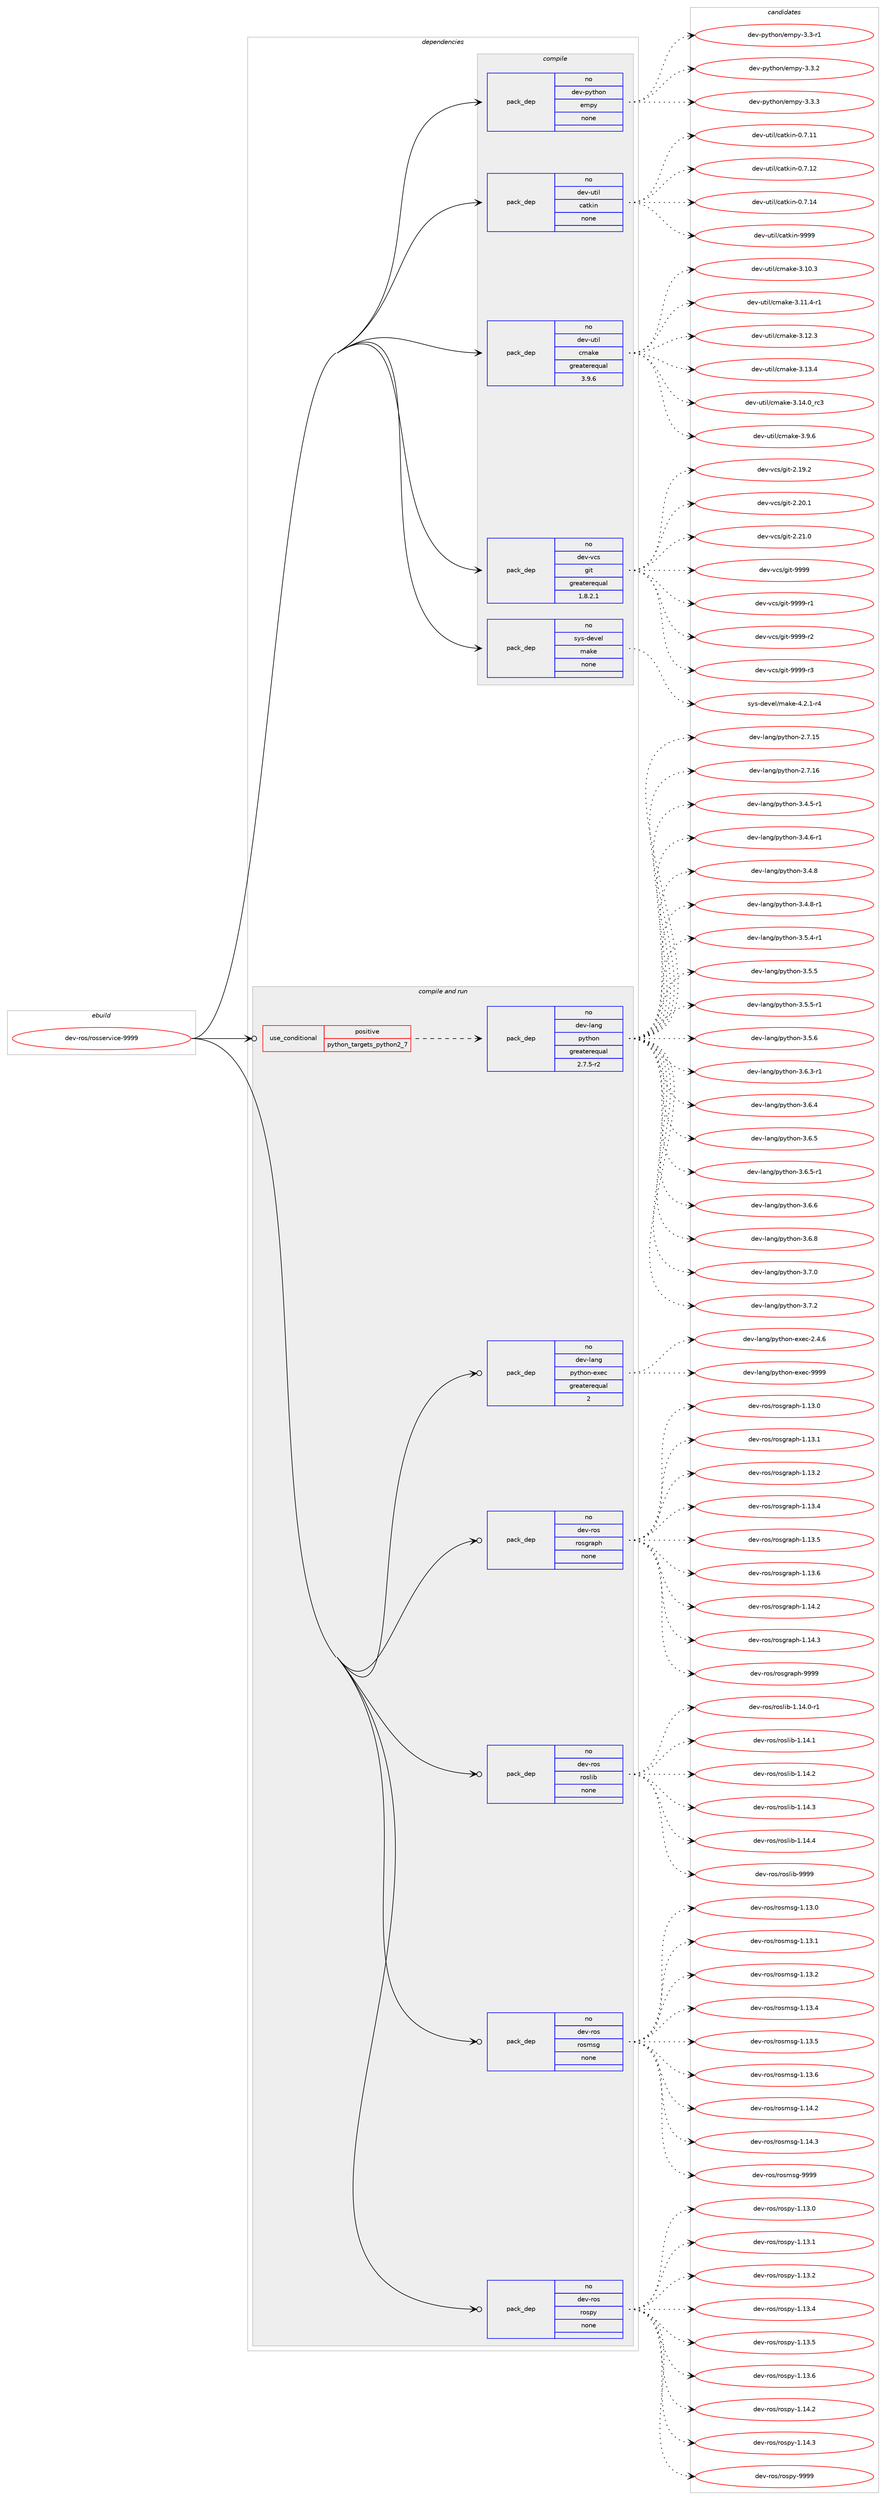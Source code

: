digraph prolog {

# *************
# Graph options
# *************

newrank=true;
concentrate=true;
compound=true;
graph [rankdir=LR,fontname=Helvetica,fontsize=10,ranksep=1.5];#, ranksep=2.5, nodesep=0.2];
edge  [arrowhead=vee];
node  [fontname=Helvetica,fontsize=10];

# **********
# The ebuild
# **********

subgraph cluster_leftcol {
color=gray;
rank=same;
label=<<i>ebuild</i>>;
id [label="dev-ros/rosservice-9999", color=red, width=4, href="../dev-ros/rosservice-9999.svg"];
}

# ****************
# The dependencies
# ****************

subgraph cluster_midcol {
color=gray;
label=<<i>dependencies</i>>;
subgraph cluster_compile {
fillcolor="#eeeeee";
style=filled;
label=<<i>compile</i>>;
subgraph pack1054450 {
dependency1468208 [label=<<TABLE BORDER="0" CELLBORDER="1" CELLSPACING="0" CELLPADDING="4" WIDTH="220"><TR><TD ROWSPAN="6" CELLPADDING="30">pack_dep</TD></TR><TR><TD WIDTH="110">no</TD></TR><TR><TD>dev-python</TD></TR><TR><TD>empy</TD></TR><TR><TD>none</TD></TR><TR><TD></TD></TR></TABLE>>, shape=none, color=blue];
}
id:e -> dependency1468208:w [weight=20,style="solid",arrowhead="vee"];
subgraph pack1054451 {
dependency1468209 [label=<<TABLE BORDER="0" CELLBORDER="1" CELLSPACING="0" CELLPADDING="4" WIDTH="220"><TR><TD ROWSPAN="6" CELLPADDING="30">pack_dep</TD></TR><TR><TD WIDTH="110">no</TD></TR><TR><TD>dev-util</TD></TR><TR><TD>catkin</TD></TR><TR><TD>none</TD></TR><TR><TD></TD></TR></TABLE>>, shape=none, color=blue];
}
id:e -> dependency1468209:w [weight=20,style="solid",arrowhead="vee"];
subgraph pack1054452 {
dependency1468210 [label=<<TABLE BORDER="0" CELLBORDER="1" CELLSPACING="0" CELLPADDING="4" WIDTH="220"><TR><TD ROWSPAN="6" CELLPADDING="30">pack_dep</TD></TR><TR><TD WIDTH="110">no</TD></TR><TR><TD>dev-util</TD></TR><TR><TD>cmake</TD></TR><TR><TD>greaterequal</TD></TR><TR><TD>3.9.6</TD></TR></TABLE>>, shape=none, color=blue];
}
id:e -> dependency1468210:w [weight=20,style="solid",arrowhead="vee"];
subgraph pack1054453 {
dependency1468211 [label=<<TABLE BORDER="0" CELLBORDER="1" CELLSPACING="0" CELLPADDING="4" WIDTH="220"><TR><TD ROWSPAN="6" CELLPADDING="30">pack_dep</TD></TR><TR><TD WIDTH="110">no</TD></TR><TR><TD>dev-vcs</TD></TR><TR><TD>git</TD></TR><TR><TD>greaterequal</TD></TR><TR><TD>1.8.2.1</TD></TR></TABLE>>, shape=none, color=blue];
}
id:e -> dependency1468211:w [weight=20,style="solid",arrowhead="vee"];
subgraph pack1054454 {
dependency1468212 [label=<<TABLE BORDER="0" CELLBORDER="1" CELLSPACING="0" CELLPADDING="4" WIDTH="220"><TR><TD ROWSPAN="6" CELLPADDING="30">pack_dep</TD></TR><TR><TD WIDTH="110">no</TD></TR><TR><TD>sys-devel</TD></TR><TR><TD>make</TD></TR><TR><TD>none</TD></TR><TR><TD></TD></TR></TABLE>>, shape=none, color=blue];
}
id:e -> dependency1468212:w [weight=20,style="solid",arrowhead="vee"];
}
subgraph cluster_compileandrun {
fillcolor="#eeeeee";
style=filled;
label=<<i>compile and run</i>>;
subgraph cond390368 {
dependency1468213 [label=<<TABLE BORDER="0" CELLBORDER="1" CELLSPACING="0" CELLPADDING="4"><TR><TD ROWSPAN="3" CELLPADDING="10">use_conditional</TD></TR><TR><TD>positive</TD></TR><TR><TD>python_targets_python2_7</TD></TR></TABLE>>, shape=none, color=red];
subgraph pack1054455 {
dependency1468214 [label=<<TABLE BORDER="0" CELLBORDER="1" CELLSPACING="0" CELLPADDING="4" WIDTH="220"><TR><TD ROWSPAN="6" CELLPADDING="30">pack_dep</TD></TR><TR><TD WIDTH="110">no</TD></TR><TR><TD>dev-lang</TD></TR><TR><TD>python</TD></TR><TR><TD>greaterequal</TD></TR><TR><TD>2.7.5-r2</TD></TR></TABLE>>, shape=none, color=blue];
}
dependency1468213:e -> dependency1468214:w [weight=20,style="dashed",arrowhead="vee"];
}
id:e -> dependency1468213:w [weight=20,style="solid",arrowhead="odotvee"];
subgraph pack1054456 {
dependency1468215 [label=<<TABLE BORDER="0" CELLBORDER="1" CELLSPACING="0" CELLPADDING="4" WIDTH="220"><TR><TD ROWSPAN="6" CELLPADDING="30">pack_dep</TD></TR><TR><TD WIDTH="110">no</TD></TR><TR><TD>dev-lang</TD></TR><TR><TD>python-exec</TD></TR><TR><TD>greaterequal</TD></TR><TR><TD>2</TD></TR></TABLE>>, shape=none, color=blue];
}
id:e -> dependency1468215:w [weight=20,style="solid",arrowhead="odotvee"];
subgraph pack1054457 {
dependency1468216 [label=<<TABLE BORDER="0" CELLBORDER="1" CELLSPACING="0" CELLPADDING="4" WIDTH="220"><TR><TD ROWSPAN="6" CELLPADDING="30">pack_dep</TD></TR><TR><TD WIDTH="110">no</TD></TR><TR><TD>dev-ros</TD></TR><TR><TD>rosgraph</TD></TR><TR><TD>none</TD></TR><TR><TD></TD></TR></TABLE>>, shape=none, color=blue];
}
id:e -> dependency1468216:w [weight=20,style="solid",arrowhead="odotvee"];
subgraph pack1054458 {
dependency1468217 [label=<<TABLE BORDER="0" CELLBORDER="1" CELLSPACING="0" CELLPADDING="4" WIDTH="220"><TR><TD ROWSPAN="6" CELLPADDING="30">pack_dep</TD></TR><TR><TD WIDTH="110">no</TD></TR><TR><TD>dev-ros</TD></TR><TR><TD>roslib</TD></TR><TR><TD>none</TD></TR><TR><TD></TD></TR></TABLE>>, shape=none, color=blue];
}
id:e -> dependency1468217:w [weight=20,style="solid",arrowhead="odotvee"];
subgraph pack1054459 {
dependency1468218 [label=<<TABLE BORDER="0" CELLBORDER="1" CELLSPACING="0" CELLPADDING="4" WIDTH="220"><TR><TD ROWSPAN="6" CELLPADDING="30">pack_dep</TD></TR><TR><TD WIDTH="110">no</TD></TR><TR><TD>dev-ros</TD></TR><TR><TD>rosmsg</TD></TR><TR><TD>none</TD></TR><TR><TD></TD></TR></TABLE>>, shape=none, color=blue];
}
id:e -> dependency1468218:w [weight=20,style="solid",arrowhead="odotvee"];
subgraph pack1054460 {
dependency1468219 [label=<<TABLE BORDER="0" CELLBORDER="1" CELLSPACING="0" CELLPADDING="4" WIDTH="220"><TR><TD ROWSPAN="6" CELLPADDING="30">pack_dep</TD></TR><TR><TD WIDTH="110">no</TD></TR><TR><TD>dev-ros</TD></TR><TR><TD>rospy</TD></TR><TR><TD>none</TD></TR><TR><TD></TD></TR></TABLE>>, shape=none, color=blue];
}
id:e -> dependency1468219:w [weight=20,style="solid",arrowhead="odotvee"];
}
subgraph cluster_run {
fillcolor="#eeeeee";
style=filled;
label=<<i>run</i>>;
}
}

# **************
# The candidates
# **************

subgraph cluster_choices {
rank=same;
color=gray;
label=<<i>candidates</i>>;

subgraph choice1054450 {
color=black;
nodesep=1;
choice1001011184511212111610411111047101109112121455146514511449 [label="dev-python/empy-3.3-r1", color=red, width=4,href="../dev-python/empy-3.3-r1.svg"];
choice1001011184511212111610411111047101109112121455146514650 [label="dev-python/empy-3.3.2", color=red, width=4,href="../dev-python/empy-3.3.2.svg"];
choice1001011184511212111610411111047101109112121455146514651 [label="dev-python/empy-3.3.3", color=red, width=4,href="../dev-python/empy-3.3.3.svg"];
dependency1468208:e -> choice1001011184511212111610411111047101109112121455146514511449:w [style=dotted,weight="100"];
dependency1468208:e -> choice1001011184511212111610411111047101109112121455146514650:w [style=dotted,weight="100"];
dependency1468208:e -> choice1001011184511212111610411111047101109112121455146514651:w [style=dotted,weight="100"];
}
subgraph choice1054451 {
color=black;
nodesep=1;
choice1001011184511711610510847999711610710511045484655464949 [label="dev-util/catkin-0.7.11", color=red, width=4,href="../dev-util/catkin-0.7.11.svg"];
choice1001011184511711610510847999711610710511045484655464950 [label="dev-util/catkin-0.7.12", color=red, width=4,href="../dev-util/catkin-0.7.12.svg"];
choice1001011184511711610510847999711610710511045484655464952 [label="dev-util/catkin-0.7.14", color=red, width=4,href="../dev-util/catkin-0.7.14.svg"];
choice100101118451171161051084799971161071051104557575757 [label="dev-util/catkin-9999", color=red, width=4,href="../dev-util/catkin-9999.svg"];
dependency1468209:e -> choice1001011184511711610510847999711610710511045484655464949:w [style=dotted,weight="100"];
dependency1468209:e -> choice1001011184511711610510847999711610710511045484655464950:w [style=dotted,weight="100"];
dependency1468209:e -> choice1001011184511711610510847999711610710511045484655464952:w [style=dotted,weight="100"];
dependency1468209:e -> choice100101118451171161051084799971161071051104557575757:w [style=dotted,weight="100"];
}
subgraph choice1054452 {
color=black;
nodesep=1;
choice1001011184511711610510847991099710710145514649484651 [label="dev-util/cmake-3.10.3", color=red, width=4,href="../dev-util/cmake-3.10.3.svg"];
choice10010111845117116105108479910997107101455146494946524511449 [label="dev-util/cmake-3.11.4-r1", color=red, width=4,href="../dev-util/cmake-3.11.4-r1.svg"];
choice1001011184511711610510847991099710710145514649504651 [label="dev-util/cmake-3.12.3", color=red, width=4,href="../dev-util/cmake-3.12.3.svg"];
choice1001011184511711610510847991099710710145514649514652 [label="dev-util/cmake-3.13.4", color=red, width=4,href="../dev-util/cmake-3.13.4.svg"];
choice1001011184511711610510847991099710710145514649524648951149951 [label="dev-util/cmake-3.14.0_rc3", color=red, width=4,href="../dev-util/cmake-3.14.0_rc3.svg"];
choice10010111845117116105108479910997107101455146574654 [label="dev-util/cmake-3.9.6", color=red, width=4,href="../dev-util/cmake-3.9.6.svg"];
dependency1468210:e -> choice1001011184511711610510847991099710710145514649484651:w [style=dotted,weight="100"];
dependency1468210:e -> choice10010111845117116105108479910997107101455146494946524511449:w [style=dotted,weight="100"];
dependency1468210:e -> choice1001011184511711610510847991099710710145514649504651:w [style=dotted,weight="100"];
dependency1468210:e -> choice1001011184511711610510847991099710710145514649514652:w [style=dotted,weight="100"];
dependency1468210:e -> choice1001011184511711610510847991099710710145514649524648951149951:w [style=dotted,weight="100"];
dependency1468210:e -> choice10010111845117116105108479910997107101455146574654:w [style=dotted,weight="100"];
}
subgraph choice1054453 {
color=black;
nodesep=1;
choice10010111845118991154710310511645504649574650 [label="dev-vcs/git-2.19.2", color=red, width=4,href="../dev-vcs/git-2.19.2.svg"];
choice10010111845118991154710310511645504650484649 [label="dev-vcs/git-2.20.1", color=red, width=4,href="../dev-vcs/git-2.20.1.svg"];
choice10010111845118991154710310511645504650494648 [label="dev-vcs/git-2.21.0", color=red, width=4,href="../dev-vcs/git-2.21.0.svg"];
choice1001011184511899115471031051164557575757 [label="dev-vcs/git-9999", color=red, width=4,href="../dev-vcs/git-9999.svg"];
choice10010111845118991154710310511645575757574511449 [label="dev-vcs/git-9999-r1", color=red, width=4,href="../dev-vcs/git-9999-r1.svg"];
choice10010111845118991154710310511645575757574511450 [label="dev-vcs/git-9999-r2", color=red, width=4,href="../dev-vcs/git-9999-r2.svg"];
choice10010111845118991154710310511645575757574511451 [label="dev-vcs/git-9999-r3", color=red, width=4,href="../dev-vcs/git-9999-r3.svg"];
dependency1468211:e -> choice10010111845118991154710310511645504649574650:w [style=dotted,weight="100"];
dependency1468211:e -> choice10010111845118991154710310511645504650484649:w [style=dotted,weight="100"];
dependency1468211:e -> choice10010111845118991154710310511645504650494648:w [style=dotted,weight="100"];
dependency1468211:e -> choice1001011184511899115471031051164557575757:w [style=dotted,weight="100"];
dependency1468211:e -> choice10010111845118991154710310511645575757574511449:w [style=dotted,weight="100"];
dependency1468211:e -> choice10010111845118991154710310511645575757574511450:w [style=dotted,weight="100"];
dependency1468211:e -> choice10010111845118991154710310511645575757574511451:w [style=dotted,weight="100"];
}
subgraph choice1054454 {
color=black;
nodesep=1;
choice1151211154510010111810110847109971071014552465046494511452 [label="sys-devel/make-4.2.1-r4", color=red, width=4,href="../sys-devel/make-4.2.1-r4.svg"];
dependency1468212:e -> choice1151211154510010111810110847109971071014552465046494511452:w [style=dotted,weight="100"];
}
subgraph choice1054455 {
color=black;
nodesep=1;
choice10010111845108971101034711212111610411111045504655464953 [label="dev-lang/python-2.7.15", color=red, width=4,href="../dev-lang/python-2.7.15.svg"];
choice10010111845108971101034711212111610411111045504655464954 [label="dev-lang/python-2.7.16", color=red, width=4,href="../dev-lang/python-2.7.16.svg"];
choice1001011184510897110103471121211161041111104551465246534511449 [label="dev-lang/python-3.4.5-r1", color=red, width=4,href="../dev-lang/python-3.4.5-r1.svg"];
choice1001011184510897110103471121211161041111104551465246544511449 [label="dev-lang/python-3.4.6-r1", color=red, width=4,href="../dev-lang/python-3.4.6-r1.svg"];
choice100101118451089711010347112121116104111110455146524656 [label="dev-lang/python-3.4.8", color=red, width=4,href="../dev-lang/python-3.4.8.svg"];
choice1001011184510897110103471121211161041111104551465246564511449 [label="dev-lang/python-3.4.8-r1", color=red, width=4,href="../dev-lang/python-3.4.8-r1.svg"];
choice1001011184510897110103471121211161041111104551465346524511449 [label="dev-lang/python-3.5.4-r1", color=red, width=4,href="../dev-lang/python-3.5.4-r1.svg"];
choice100101118451089711010347112121116104111110455146534653 [label="dev-lang/python-3.5.5", color=red, width=4,href="../dev-lang/python-3.5.5.svg"];
choice1001011184510897110103471121211161041111104551465346534511449 [label="dev-lang/python-3.5.5-r1", color=red, width=4,href="../dev-lang/python-3.5.5-r1.svg"];
choice100101118451089711010347112121116104111110455146534654 [label="dev-lang/python-3.5.6", color=red, width=4,href="../dev-lang/python-3.5.6.svg"];
choice1001011184510897110103471121211161041111104551465446514511449 [label="dev-lang/python-3.6.3-r1", color=red, width=4,href="../dev-lang/python-3.6.3-r1.svg"];
choice100101118451089711010347112121116104111110455146544652 [label="dev-lang/python-3.6.4", color=red, width=4,href="../dev-lang/python-3.6.4.svg"];
choice100101118451089711010347112121116104111110455146544653 [label="dev-lang/python-3.6.5", color=red, width=4,href="../dev-lang/python-3.6.5.svg"];
choice1001011184510897110103471121211161041111104551465446534511449 [label="dev-lang/python-3.6.5-r1", color=red, width=4,href="../dev-lang/python-3.6.5-r1.svg"];
choice100101118451089711010347112121116104111110455146544654 [label="dev-lang/python-3.6.6", color=red, width=4,href="../dev-lang/python-3.6.6.svg"];
choice100101118451089711010347112121116104111110455146544656 [label="dev-lang/python-3.6.8", color=red, width=4,href="../dev-lang/python-3.6.8.svg"];
choice100101118451089711010347112121116104111110455146554648 [label="dev-lang/python-3.7.0", color=red, width=4,href="../dev-lang/python-3.7.0.svg"];
choice100101118451089711010347112121116104111110455146554650 [label="dev-lang/python-3.7.2", color=red, width=4,href="../dev-lang/python-3.7.2.svg"];
dependency1468214:e -> choice10010111845108971101034711212111610411111045504655464953:w [style=dotted,weight="100"];
dependency1468214:e -> choice10010111845108971101034711212111610411111045504655464954:w [style=dotted,weight="100"];
dependency1468214:e -> choice1001011184510897110103471121211161041111104551465246534511449:w [style=dotted,weight="100"];
dependency1468214:e -> choice1001011184510897110103471121211161041111104551465246544511449:w [style=dotted,weight="100"];
dependency1468214:e -> choice100101118451089711010347112121116104111110455146524656:w [style=dotted,weight="100"];
dependency1468214:e -> choice1001011184510897110103471121211161041111104551465246564511449:w [style=dotted,weight="100"];
dependency1468214:e -> choice1001011184510897110103471121211161041111104551465346524511449:w [style=dotted,weight="100"];
dependency1468214:e -> choice100101118451089711010347112121116104111110455146534653:w [style=dotted,weight="100"];
dependency1468214:e -> choice1001011184510897110103471121211161041111104551465346534511449:w [style=dotted,weight="100"];
dependency1468214:e -> choice100101118451089711010347112121116104111110455146534654:w [style=dotted,weight="100"];
dependency1468214:e -> choice1001011184510897110103471121211161041111104551465446514511449:w [style=dotted,weight="100"];
dependency1468214:e -> choice100101118451089711010347112121116104111110455146544652:w [style=dotted,weight="100"];
dependency1468214:e -> choice100101118451089711010347112121116104111110455146544653:w [style=dotted,weight="100"];
dependency1468214:e -> choice1001011184510897110103471121211161041111104551465446534511449:w [style=dotted,weight="100"];
dependency1468214:e -> choice100101118451089711010347112121116104111110455146544654:w [style=dotted,weight="100"];
dependency1468214:e -> choice100101118451089711010347112121116104111110455146544656:w [style=dotted,weight="100"];
dependency1468214:e -> choice100101118451089711010347112121116104111110455146554648:w [style=dotted,weight="100"];
dependency1468214:e -> choice100101118451089711010347112121116104111110455146554650:w [style=dotted,weight="100"];
}
subgraph choice1054456 {
color=black;
nodesep=1;
choice1001011184510897110103471121211161041111104510112010199455046524654 [label="dev-lang/python-exec-2.4.6", color=red, width=4,href="../dev-lang/python-exec-2.4.6.svg"];
choice10010111845108971101034711212111610411111045101120101994557575757 [label="dev-lang/python-exec-9999", color=red, width=4,href="../dev-lang/python-exec-9999.svg"];
dependency1468215:e -> choice1001011184510897110103471121211161041111104510112010199455046524654:w [style=dotted,weight="100"];
dependency1468215:e -> choice10010111845108971101034711212111610411111045101120101994557575757:w [style=dotted,weight="100"];
}
subgraph choice1054457 {
color=black;
nodesep=1;
choice10010111845114111115471141111151031149711210445494649514648 [label="dev-ros/rosgraph-1.13.0", color=red, width=4,href="../dev-ros/rosgraph-1.13.0.svg"];
choice10010111845114111115471141111151031149711210445494649514649 [label="dev-ros/rosgraph-1.13.1", color=red, width=4,href="../dev-ros/rosgraph-1.13.1.svg"];
choice10010111845114111115471141111151031149711210445494649514650 [label="dev-ros/rosgraph-1.13.2", color=red, width=4,href="../dev-ros/rosgraph-1.13.2.svg"];
choice10010111845114111115471141111151031149711210445494649514652 [label="dev-ros/rosgraph-1.13.4", color=red, width=4,href="../dev-ros/rosgraph-1.13.4.svg"];
choice10010111845114111115471141111151031149711210445494649514653 [label="dev-ros/rosgraph-1.13.5", color=red, width=4,href="../dev-ros/rosgraph-1.13.5.svg"];
choice10010111845114111115471141111151031149711210445494649514654 [label="dev-ros/rosgraph-1.13.6", color=red, width=4,href="../dev-ros/rosgraph-1.13.6.svg"];
choice10010111845114111115471141111151031149711210445494649524650 [label="dev-ros/rosgraph-1.14.2", color=red, width=4,href="../dev-ros/rosgraph-1.14.2.svg"];
choice10010111845114111115471141111151031149711210445494649524651 [label="dev-ros/rosgraph-1.14.3", color=red, width=4,href="../dev-ros/rosgraph-1.14.3.svg"];
choice1001011184511411111547114111115103114971121044557575757 [label="dev-ros/rosgraph-9999", color=red, width=4,href="../dev-ros/rosgraph-9999.svg"];
dependency1468216:e -> choice10010111845114111115471141111151031149711210445494649514648:w [style=dotted,weight="100"];
dependency1468216:e -> choice10010111845114111115471141111151031149711210445494649514649:w [style=dotted,weight="100"];
dependency1468216:e -> choice10010111845114111115471141111151031149711210445494649514650:w [style=dotted,weight="100"];
dependency1468216:e -> choice10010111845114111115471141111151031149711210445494649514652:w [style=dotted,weight="100"];
dependency1468216:e -> choice10010111845114111115471141111151031149711210445494649514653:w [style=dotted,weight="100"];
dependency1468216:e -> choice10010111845114111115471141111151031149711210445494649514654:w [style=dotted,weight="100"];
dependency1468216:e -> choice10010111845114111115471141111151031149711210445494649524650:w [style=dotted,weight="100"];
dependency1468216:e -> choice10010111845114111115471141111151031149711210445494649524651:w [style=dotted,weight="100"];
dependency1468216:e -> choice1001011184511411111547114111115103114971121044557575757:w [style=dotted,weight="100"];
}
subgraph choice1054458 {
color=black;
nodesep=1;
choice100101118451141111154711411111510810598454946495246484511449 [label="dev-ros/roslib-1.14.0-r1", color=red, width=4,href="../dev-ros/roslib-1.14.0-r1.svg"];
choice10010111845114111115471141111151081059845494649524649 [label="dev-ros/roslib-1.14.1", color=red, width=4,href="../dev-ros/roslib-1.14.1.svg"];
choice10010111845114111115471141111151081059845494649524650 [label="dev-ros/roslib-1.14.2", color=red, width=4,href="../dev-ros/roslib-1.14.2.svg"];
choice10010111845114111115471141111151081059845494649524651 [label="dev-ros/roslib-1.14.3", color=red, width=4,href="../dev-ros/roslib-1.14.3.svg"];
choice10010111845114111115471141111151081059845494649524652 [label="dev-ros/roslib-1.14.4", color=red, width=4,href="../dev-ros/roslib-1.14.4.svg"];
choice1001011184511411111547114111115108105984557575757 [label="dev-ros/roslib-9999", color=red, width=4,href="../dev-ros/roslib-9999.svg"];
dependency1468217:e -> choice100101118451141111154711411111510810598454946495246484511449:w [style=dotted,weight="100"];
dependency1468217:e -> choice10010111845114111115471141111151081059845494649524649:w [style=dotted,weight="100"];
dependency1468217:e -> choice10010111845114111115471141111151081059845494649524650:w [style=dotted,weight="100"];
dependency1468217:e -> choice10010111845114111115471141111151081059845494649524651:w [style=dotted,weight="100"];
dependency1468217:e -> choice10010111845114111115471141111151081059845494649524652:w [style=dotted,weight="100"];
dependency1468217:e -> choice1001011184511411111547114111115108105984557575757:w [style=dotted,weight="100"];
}
subgraph choice1054459 {
color=black;
nodesep=1;
choice100101118451141111154711411111510911510345494649514648 [label="dev-ros/rosmsg-1.13.0", color=red, width=4,href="../dev-ros/rosmsg-1.13.0.svg"];
choice100101118451141111154711411111510911510345494649514649 [label="dev-ros/rosmsg-1.13.1", color=red, width=4,href="../dev-ros/rosmsg-1.13.1.svg"];
choice100101118451141111154711411111510911510345494649514650 [label="dev-ros/rosmsg-1.13.2", color=red, width=4,href="../dev-ros/rosmsg-1.13.2.svg"];
choice100101118451141111154711411111510911510345494649514652 [label="dev-ros/rosmsg-1.13.4", color=red, width=4,href="../dev-ros/rosmsg-1.13.4.svg"];
choice100101118451141111154711411111510911510345494649514653 [label="dev-ros/rosmsg-1.13.5", color=red, width=4,href="../dev-ros/rosmsg-1.13.5.svg"];
choice100101118451141111154711411111510911510345494649514654 [label="dev-ros/rosmsg-1.13.6", color=red, width=4,href="../dev-ros/rosmsg-1.13.6.svg"];
choice100101118451141111154711411111510911510345494649524650 [label="dev-ros/rosmsg-1.14.2", color=red, width=4,href="../dev-ros/rosmsg-1.14.2.svg"];
choice100101118451141111154711411111510911510345494649524651 [label="dev-ros/rosmsg-1.14.3", color=red, width=4,href="../dev-ros/rosmsg-1.14.3.svg"];
choice10010111845114111115471141111151091151034557575757 [label="dev-ros/rosmsg-9999", color=red, width=4,href="../dev-ros/rosmsg-9999.svg"];
dependency1468218:e -> choice100101118451141111154711411111510911510345494649514648:w [style=dotted,weight="100"];
dependency1468218:e -> choice100101118451141111154711411111510911510345494649514649:w [style=dotted,weight="100"];
dependency1468218:e -> choice100101118451141111154711411111510911510345494649514650:w [style=dotted,weight="100"];
dependency1468218:e -> choice100101118451141111154711411111510911510345494649514652:w [style=dotted,weight="100"];
dependency1468218:e -> choice100101118451141111154711411111510911510345494649514653:w [style=dotted,weight="100"];
dependency1468218:e -> choice100101118451141111154711411111510911510345494649514654:w [style=dotted,weight="100"];
dependency1468218:e -> choice100101118451141111154711411111510911510345494649524650:w [style=dotted,weight="100"];
dependency1468218:e -> choice100101118451141111154711411111510911510345494649524651:w [style=dotted,weight="100"];
dependency1468218:e -> choice10010111845114111115471141111151091151034557575757:w [style=dotted,weight="100"];
}
subgraph choice1054460 {
color=black;
nodesep=1;
choice100101118451141111154711411111511212145494649514648 [label="dev-ros/rospy-1.13.0", color=red, width=4,href="../dev-ros/rospy-1.13.0.svg"];
choice100101118451141111154711411111511212145494649514649 [label="dev-ros/rospy-1.13.1", color=red, width=4,href="../dev-ros/rospy-1.13.1.svg"];
choice100101118451141111154711411111511212145494649514650 [label="dev-ros/rospy-1.13.2", color=red, width=4,href="../dev-ros/rospy-1.13.2.svg"];
choice100101118451141111154711411111511212145494649514652 [label="dev-ros/rospy-1.13.4", color=red, width=4,href="../dev-ros/rospy-1.13.4.svg"];
choice100101118451141111154711411111511212145494649514653 [label="dev-ros/rospy-1.13.5", color=red, width=4,href="../dev-ros/rospy-1.13.5.svg"];
choice100101118451141111154711411111511212145494649514654 [label="dev-ros/rospy-1.13.6", color=red, width=4,href="../dev-ros/rospy-1.13.6.svg"];
choice100101118451141111154711411111511212145494649524650 [label="dev-ros/rospy-1.14.2", color=red, width=4,href="../dev-ros/rospy-1.14.2.svg"];
choice100101118451141111154711411111511212145494649524651 [label="dev-ros/rospy-1.14.3", color=red, width=4,href="../dev-ros/rospy-1.14.3.svg"];
choice10010111845114111115471141111151121214557575757 [label="dev-ros/rospy-9999", color=red, width=4,href="../dev-ros/rospy-9999.svg"];
dependency1468219:e -> choice100101118451141111154711411111511212145494649514648:w [style=dotted,weight="100"];
dependency1468219:e -> choice100101118451141111154711411111511212145494649514649:w [style=dotted,weight="100"];
dependency1468219:e -> choice100101118451141111154711411111511212145494649514650:w [style=dotted,weight="100"];
dependency1468219:e -> choice100101118451141111154711411111511212145494649514652:w [style=dotted,weight="100"];
dependency1468219:e -> choice100101118451141111154711411111511212145494649514653:w [style=dotted,weight="100"];
dependency1468219:e -> choice100101118451141111154711411111511212145494649514654:w [style=dotted,weight="100"];
dependency1468219:e -> choice100101118451141111154711411111511212145494649524650:w [style=dotted,weight="100"];
dependency1468219:e -> choice100101118451141111154711411111511212145494649524651:w [style=dotted,weight="100"];
dependency1468219:e -> choice10010111845114111115471141111151121214557575757:w [style=dotted,weight="100"];
}
}

}
